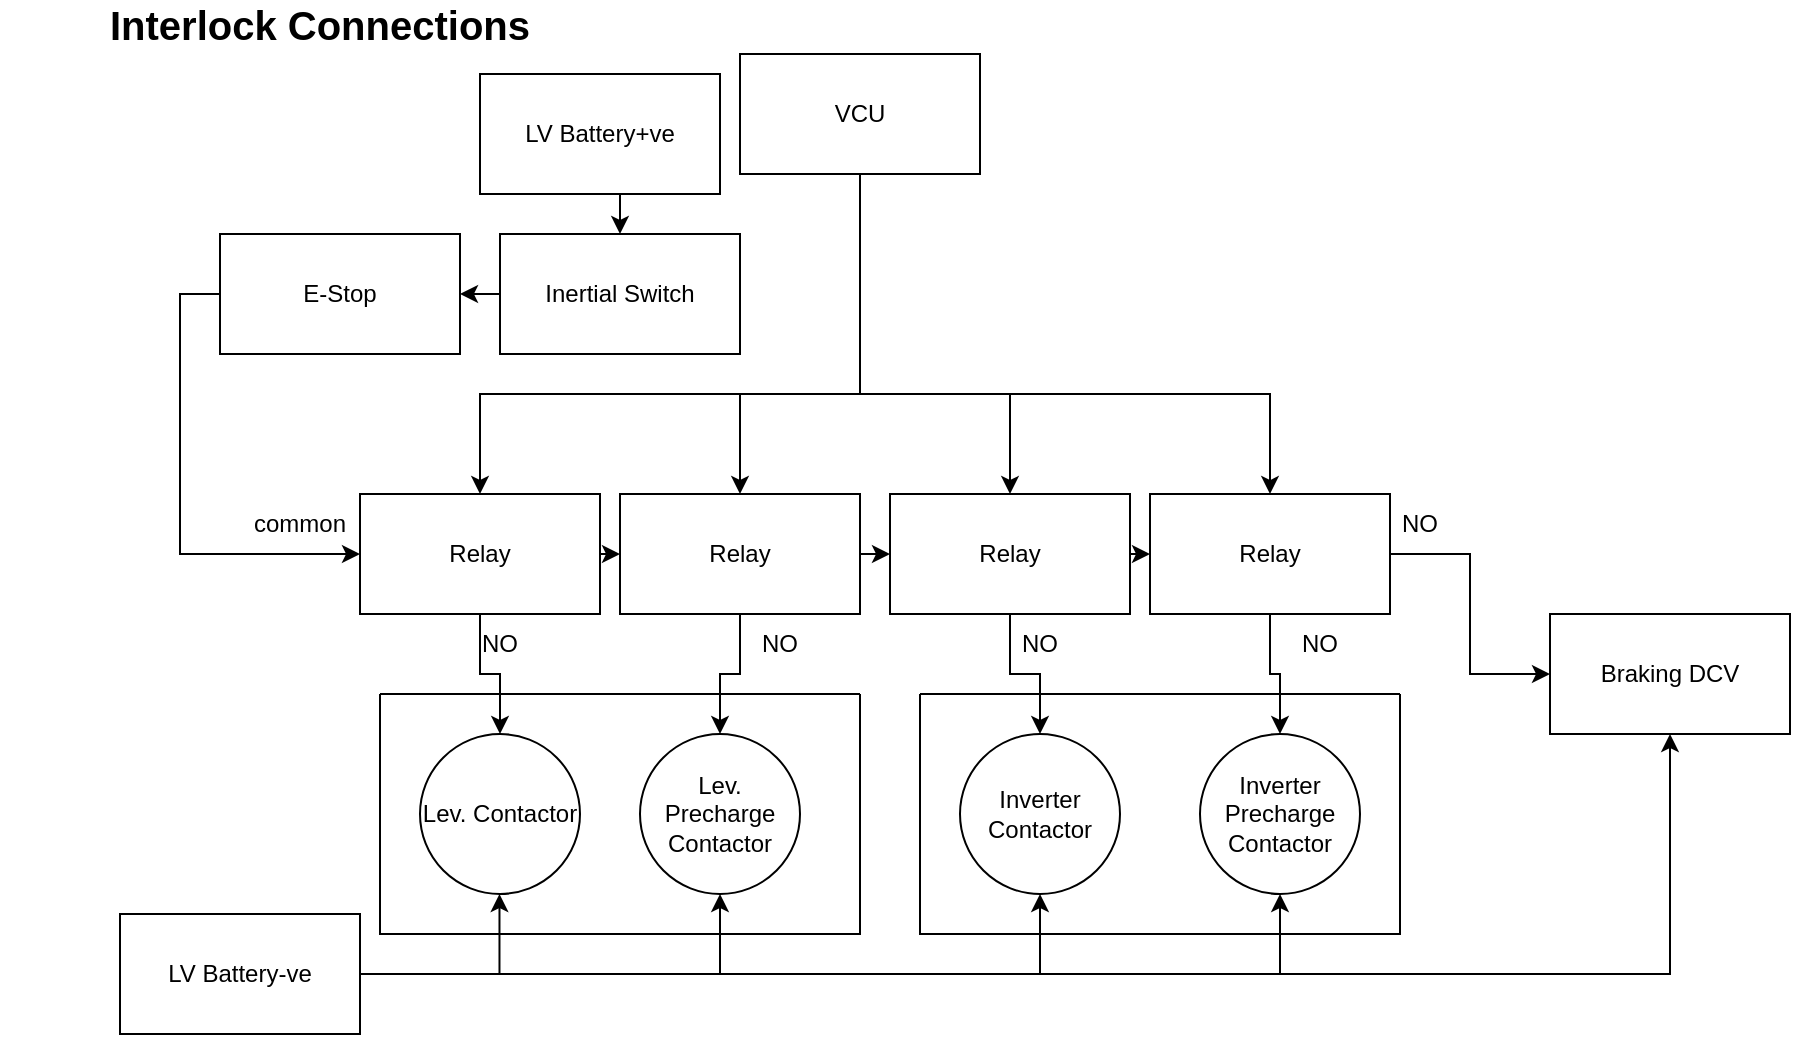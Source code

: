 <mxfile version="24.0.7" type="device">
  <diagram id="ydb-Uyxau1Oz8M8d77u9" name="Page-1">
    <mxGraphModel dx="965" dy="528" grid="1" gridSize="10" guides="1" tooltips="1" connect="1" arrows="1" fold="1" page="1" pageScale="1" pageWidth="850" pageHeight="1100" math="0" shadow="0">
      <root>
        <mxCell id="0" />
        <mxCell id="1" parent="0" />
        <mxCell id="cvnnQ9msQmT0-tYxHQ49-1" value="&lt;font style=&quot;font-size: 20px;&quot;&gt;&lt;b&gt;Interlock Connections&lt;/b&gt;&lt;/font&gt;" style="text;html=1;align=center;verticalAlign=middle;whiteSpace=wrap;rounded=0;" vertex="1" parent="1">
          <mxGeometry x="90" y="140" width="320" height="10" as="geometry" />
        </mxCell>
        <mxCell id="cvnnQ9msQmT0-tYxHQ49-43" style="edgeStyle=orthogonalEdgeStyle;rounded=0;orthogonalLoop=1;jettySize=auto;html=1;entryX=0.5;entryY=0;entryDx=0;entryDy=0;" edge="1" parent="1" source="cvnnQ9msQmT0-tYxHQ49-2" target="cvnnQ9msQmT0-tYxHQ49-8">
          <mxGeometry relative="1" as="geometry">
            <Array as="points">
              <mxPoint x="520" y="330" />
              <mxPoint x="460" y="330" />
            </Array>
          </mxGeometry>
        </mxCell>
        <mxCell id="cvnnQ9msQmT0-tYxHQ49-44" style="edgeStyle=orthogonalEdgeStyle;rounded=0;orthogonalLoop=1;jettySize=auto;html=1;exitX=0.5;exitY=1;exitDx=0;exitDy=0;" edge="1" parent="1" source="cvnnQ9msQmT0-tYxHQ49-2" target="cvnnQ9msQmT0-tYxHQ49-15">
          <mxGeometry relative="1" as="geometry">
            <Array as="points">
              <mxPoint x="520" y="330" />
              <mxPoint x="595" y="330" />
            </Array>
          </mxGeometry>
        </mxCell>
        <mxCell id="cvnnQ9msQmT0-tYxHQ49-45" style="edgeStyle=orthogonalEdgeStyle;rounded=0;orthogonalLoop=1;jettySize=auto;html=1;exitX=0.5;exitY=1;exitDx=0;exitDy=0;entryX=0.5;entryY=0;entryDx=0;entryDy=0;" edge="1" parent="1" source="cvnnQ9msQmT0-tYxHQ49-2" target="cvnnQ9msQmT0-tYxHQ49-14">
          <mxGeometry relative="1" as="geometry">
            <Array as="points">
              <mxPoint x="520" y="330" />
              <mxPoint x="725" y="330" />
            </Array>
          </mxGeometry>
        </mxCell>
        <mxCell id="cvnnQ9msQmT0-tYxHQ49-46" style="edgeStyle=orthogonalEdgeStyle;rounded=0;orthogonalLoop=1;jettySize=auto;html=1;exitX=0.5;exitY=1;exitDx=0;exitDy=0;entryX=0.5;entryY=0;entryDx=0;entryDy=0;" edge="1" parent="1" source="cvnnQ9msQmT0-tYxHQ49-2" target="cvnnQ9msQmT0-tYxHQ49-7">
          <mxGeometry relative="1" as="geometry">
            <Array as="points">
              <mxPoint x="520" y="330" />
              <mxPoint x="330" y="330" />
            </Array>
          </mxGeometry>
        </mxCell>
        <mxCell id="cvnnQ9msQmT0-tYxHQ49-2" value="VCU" style="rounded=0;whiteSpace=wrap;html=1;" vertex="1" parent="1">
          <mxGeometry x="460" y="160" width="120" height="60" as="geometry" />
        </mxCell>
        <mxCell id="cvnnQ9msQmT0-tYxHQ49-3" value="Lev. Contactor" style="ellipse;whiteSpace=wrap;html=1;aspect=fixed;" vertex="1" parent="1">
          <mxGeometry x="300" y="500" width="80" height="80" as="geometry" />
        </mxCell>
        <mxCell id="cvnnQ9msQmT0-tYxHQ49-4" value="Inverter Contactor" style="ellipse;whiteSpace=wrap;html=1;aspect=fixed;" vertex="1" parent="1">
          <mxGeometry x="570" y="500" width="80" height="80" as="geometry" />
        </mxCell>
        <mxCell id="cvnnQ9msQmT0-tYxHQ49-5" value="" style="swimlane;startSize=0;" vertex="1" parent="1">
          <mxGeometry x="280" y="480" width="240" height="120" as="geometry" />
        </mxCell>
        <mxCell id="cvnnQ9msQmT0-tYxHQ49-6" value="Lev. Precharge Contactor" style="ellipse;whiteSpace=wrap;html=1;aspect=fixed;" vertex="1" parent="cvnnQ9msQmT0-tYxHQ49-5">
          <mxGeometry x="130" y="20" width="80" height="80" as="geometry" />
        </mxCell>
        <mxCell id="cvnnQ9msQmT0-tYxHQ49-42" value="" style="endArrow=classic;html=1;rounded=0;entryX=0.5;entryY=1;entryDx=0;entryDy=0;" edge="1" parent="cvnnQ9msQmT0-tYxHQ49-5">
          <mxGeometry width="50" height="50" relative="1" as="geometry">
            <mxPoint x="59.74" y="140" as="sourcePoint" />
            <mxPoint x="59.74" y="100" as="targetPoint" />
          </mxGeometry>
        </mxCell>
        <mxCell id="cvnnQ9msQmT0-tYxHQ49-9" value="" style="edgeStyle=orthogonalEdgeStyle;rounded=0;orthogonalLoop=1;jettySize=auto;html=1;" edge="1" parent="1" source="cvnnQ9msQmT0-tYxHQ49-7" target="cvnnQ9msQmT0-tYxHQ49-3">
          <mxGeometry relative="1" as="geometry" />
        </mxCell>
        <mxCell id="cvnnQ9msQmT0-tYxHQ49-23" style="edgeStyle=orthogonalEdgeStyle;rounded=0;orthogonalLoop=1;jettySize=auto;html=1;exitX=1;exitY=0.5;exitDx=0;exitDy=0;entryX=0;entryY=0.5;entryDx=0;entryDy=0;" edge="1" parent="1" source="cvnnQ9msQmT0-tYxHQ49-7" target="cvnnQ9msQmT0-tYxHQ49-8">
          <mxGeometry relative="1" as="geometry" />
        </mxCell>
        <mxCell id="cvnnQ9msQmT0-tYxHQ49-7" value="Relay" style="rounded=0;whiteSpace=wrap;html=1;" vertex="1" parent="1">
          <mxGeometry x="270" y="380" width="120" height="60" as="geometry" />
        </mxCell>
        <mxCell id="cvnnQ9msQmT0-tYxHQ49-10" value="" style="edgeStyle=orthogonalEdgeStyle;rounded=0;orthogonalLoop=1;jettySize=auto;html=1;" edge="1" parent="1" source="cvnnQ9msQmT0-tYxHQ49-8" target="cvnnQ9msQmT0-tYxHQ49-6">
          <mxGeometry relative="1" as="geometry" />
        </mxCell>
        <mxCell id="cvnnQ9msQmT0-tYxHQ49-24" style="edgeStyle=orthogonalEdgeStyle;rounded=0;orthogonalLoop=1;jettySize=auto;html=1;exitX=1;exitY=0.5;exitDx=0;exitDy=0;entryX=0;entryY=0.5;entryDx=0;entryDy=0;" edge="1" parent="1" source="cvnnQ9msQmT0-tYxHQ49-8" target="cvnnQ9msQmT0-tYxHQ49-15">
          <mxGeometry relative="1" as="geometry">
            <mxPoint x="420" y="330" as="targetPoint" />
          </mxGeometry>
        </mxCell>
        <mxCell id="cvnnQ9msQmT0-tYxHQ49-8" value="Relay" style="rounded=0;whiteSpace=wrap;html=1;" vertex="1" parent="1">
          <mxGeometry x="400" y="380" width="120" height="60" as="geometry" />
        </mxCell>
        <mxCell id="cvnnQ9msQmT0-tYxHQ49-11" value="Inverter&lt;div&gt;Precharge Contactor&lt;/div&gt;" style="ellipse;whiteSpace=wrap;html=1;aspect=fixed;" vertex="1" parent="1">
          <mxGeometry x="690" y="500" width="80" height="80" as="geometry" />
        </mxCell>
        <mxCell id="cvnnQ9msQmT0-tYxHQ49-12" value="" style="swimlane;startSize=0;" vertex="1" parent="1">
          <mxGeometry x="550" y="480" width="240" height="120" as="geometry" />
        </mxCell>
        <mxCell id="cvnnQ9msQmT0-tYxHQ49-17" value="" style="edgeStyle=orthogonalEdgeStyle;rounded=0;orthogonalLoop=1;jettySize=auto;html=1;" edge="1" parent="1" source="cvnnQ9msQmT0-tYxHQ49-14" target="cvnnQ9msQmT0-tYxHQ49-11">
          <mxGeometry relative="1" as="geometry" />
        </mxCell>
        <mxCell id="cvnnQ9msQmT0-tYxHQ49-27" value="" style="edgeStyle=orthogonalEdgeStyle;rounded=0;orthogonalLoop=1;jettySize=auto;html=1;" edge="1" parent="1" source="cvnnQ9msQmT0-tYxHQ49-14" target="cvnnQ9msQmT0-tYxHQ49-26">
          <mxGeometry relative="1" as="geometry" />
        </mxCell>
        <mxCell id="cvnnQ9msQmT0-tYxHQ49-14" value="Relay" style="rounded=0;whiteSpace=wrap;html=1;" vertex="1" parent="1">
          <mxGeometry x="665" y="380" width="120" height="60" as="geometry" />
        </mxCell>
        <mxCell id="cvnnQ9msQmT0-tYxHQ49-16" value="" style="edgeStyle=orthogonalEdgeStyle;rounded=0;orthogonalLoop=1;jettySize=auto;html=1;" edge="1" parent="1" source="cvnnQ9msQmT0-tYxHQ49-15" target="cvnnQ9msQmT0-tYxHQ49-4">
          <mxGeometry relative="1" as="geometry" />
        </mxCell>
        <mxCell id="cvnnQ9msQmT0-tYxHQ49-25" style="edgeStyle=orthogonalEdgeStyle;rounded=0;orthogonalLoop=1;jettySize=auto;html=1;exitX=1;exitY=0.5;exitDx=0;exitDy=0;entryX=0;entryY=0.5;entryDx=0;entryDy=0;" edge="1" parent="1" source="cvnnQ9msQmT0-tYxHQ49-15" target="cvnnQ9msQmT0-tYxHQ49-14">
          <mxGeometry relative="1" as="geometry">
            <mxPoint x="550" y="330" as="targetPoint" />
          </mxGeometry>
        </mxCell>
        <mxCell id="cvnnQ9msQmT0-tYxHQ49-15" value="Relay" style="rounded=0;whiteSpace=wrap;html=1;" vertex="1" parent="1">
          <mxGeometry x="535" y="380" width="120" height="60" as="geometry" />
        </mxCell>
        <mxCell id="cvnnQ9msQmT0-tYxHQ49-18" value="NO" style="text;html=1;align=center;verticalAlign=middle;whiteSpace=wrap;rounded=0;" vertex="1" parent="1">
          <mxGeometry x="310" y="440" width="60" height="30" as="geometry" />
        </mxCell>
        <mxCell id="cvnnQ9msQmT0-tYxHQ49-19" value="NO" style="text;html=1;align=center;verticalAlign=middle;whiteSpace=wrap;rounded=0;" vertex="1" parent="1">
          <mxGeometry x="450" y="440" width="60" height="30" as="geometry" />
        </mxCell>
        <mxCell id="cvnnQ9msQmT0-tYxHQ49-20" value="NO" style="text;html=1;align=center;verticalAlign=middle;whiteSpace=wrap;rounded=0;" vertex="1" parent="1">
          <mxGeometry x="580" y="440" width="60" height="30" as="geometry" />
        </mxCell>
        <mxCell id="cvnnQ9msQmT0-tYxHQ49-21" value="NO" style="text;html=1;align=center;verticalAlign=middle;whiteSpace=wrap;rounded=0;" vertex="1" parent="1">
          <mxGeometry x="720" y="440" width="60" height="30" as="geometry" />
        </mxCell>
        <mxCell id="cvnnQ9msQmT0-tYxHQ49-22" value="common" style="text;html=1;align=center;verticalAlign=middle;whiteSpace=wrap;rounded=0;" vertex="1" parent="1">
          <mxGeometry x="210" y="380" width="60" height="30" as="geometry" />
        </mxCell>
        <mxCell id="cvnnQ9msQmT0-tYxHQ49-26" value="Braking DCV" style="rounded=0;whiteSpace=wrap;html=1;" vertex="1" parent="1">
          <mxGeometry x="865" y="440" width="120" height="60" as="geometry" />
        </mxCell>
        <mxCell id="cvnnQ9msQmT0-tYxHQ49-28" value="NO" style="text;html=1;align=center;verticalAlign=middle;whiteSpace=wrap;rounded=0;" vertex="1" parent="1">
          <mxGeometry x="770" y="380" width="60" height="30" as="geometry" />
        </mxCell>
        <mxCell id="cvnnQ9msQmT0-tYxHQ49-32" style="edgeStyle=orthogonalEdgeStyle;rounded=0;orthogonalLoop=1;jettySize=auto;html=1;entryX=0;entryY=0.5;entryDx=0;entryDy=0;" edge="1" parent="1" source="cvnnQ9msQmT0-tYxHQ49-29" target="cvnnQ9msQmT0-tYxHQ49-7">
          <mxGeometry relative="1" as="geometry">
            <Array as="points">
              <mxPoint x="180" y="280" />
              <mxPoint x="180" y="410" />
            </Array>
          </mxGeometry>
        </mxCell>
        <mxCell id="cvnnQ9msQmT0-tYxHQ49-29" value="E-Stop" style="rounded=0;whiteSpace=wrap;html=1;" vertex="1" parent="1">
          <mxGeometry x="200" y="250" width="120" height="60" as="geometry" />
        </mxCell>
        <mxCell id="cvnnQ9msQmT0-tYxHQ49-34" style="edgeStyle=orthogonalEdgeStyle;rounded=0;orthogonalLoop=1;jettySize=auto;html=1;exitX=0;exitY=0.5;exitDx=0;exitDy=0;entryX=1;entryY=0.5;entryDx=0;entryDy=0;" edge="1" parent="1" source="cvnnQ9msQmT0-tYxHQ49-33" target="cvnnQ9msQmT0-tYxHQ49-29">
          <mxGeometry relative="1" as="geometry" />
        </mxCell>
        <mxCell id="cvnnQ9msQmT0-tYxHQ49-33" value="Inertial Switch" style="rounded=0;whiteSpace=wrap;html=1;" vertex="1" parent="1">
          <mxGeometry x="340" y="250" width="120" height="60" as="geometry" />
        </mxCell>
        <mxCell id="cvnnQ9msQmT0-tYxHQ49-36" value="" style="edgeStyle=orthogonalEdgeStyle;rounded=0;orthogonalLoop=1;jettySize=auto;html=1;" edge="1" parent="1" source="cvnnQ9msQmT0-tYxHQ49-35" target="cvnnQ9msQmT0-tYxHQ49-33">
          <mxGeometry relative="1" as="geometry">
            <Array as="points">
              <mxPoint x="400" y="240" />
              <mxPoint x="400" y="240" />
            </Array>
          </mxGeometry>
        </mxCell>
        <mxCell id="cvnnQ9msQmT0-tYxHQ49-35" value="LV Battery+ve" style="rounded=0;whiteSpace=wrap;html=1;" vertex="1" parent="1">
          <mxGeometry x="330" y="170" width="120" height="60" as="geometry" />
        </mxCell>
        <mxCell id="cvnnQ9msQmT0-tYxHQ49-38" style="edgeStyle=orthogonalEdgeStyle;rounded=0;orthogonalLoop=1;jettySize=auto;html=1;exitX=1;exitY=0.5;exitDx=0;exitDy=0;entryX=0.5;entryY=1;entryDx=0;entryDy=0;" edge="1" parent="1" source="cvnnQ9msQmT0-tYxHQ49-37" target="cvnnQ9msQmT0-tYxHQ49-26">
          <mxGeometry relative="1" as="geometry" />
        </mxCell>
        <mxCell id="cvnnQ9msQmT0-tYxHQ49-37" value="LV Battery-ve" style="rounded=0;whiteSpace=wrap;html=1;" vertex="1" parent="1">
          <mxGeometry x="150" y="590" width="120" height="60" as="geometry" />
        </mxCell>
        <mxCell id="cvnnQ9msQmT0-tYxHQ49-39" value="" style="endArrow=classic;html=1;rounded=0;entryX=0.5;entryY=1;entryDx=0;entryDy=0;" edge="1" parent="1" target="cvnnQ9msQmT0-tYxHQ49-11">
          <mxGeometry width="50" height="50" relative="1" as="geometry">
            <mxPoint x="730" y="620" as="sourcePoint" />
            <mxPoint x="540" y="420" as="targetPoint" />
          </mxGeometry>
        </mxCell>
        <mxCell id="cvnnQ9msQmT0-tYxHQ49-40" value="" style="endArrow=classic;html=1;rounded=0;entryX=0.5;entryY=1;entryDx=0;entryDy=0;" edge="1" parent="1" target="cvnnQ9msQmT0-tYxHQ49-4">
          <mxGeometry width="50" height="50" relative="1" as="geometry">
            <mxPoint x="610" y="620" as="sourcePoint" />
            <mxPoint x="740" y="590" as="targetPoint" />
          </mxGeometry>
        </mxCell>
        <mxCell id="cvnnQ9msQmT0-tYxHQ49-41" value="" style="endArrow=classic;html=1;rounded=0;entryX=0.5;entryY=1;entryDx=0;entryDy=0;" edge="1" parent="1">
          <mxGeometry width="50" height="50" relative="1" as="geometry">
            <mxPoint x="450" y="620" as="sourcePoint" />
            <mxPoint x="450" y="580" as="targetPoint" />
          </mxGeometry>
        </mxCell>
      </root>
    </mxGraphModel>
  </diagram>
</mxfile>
